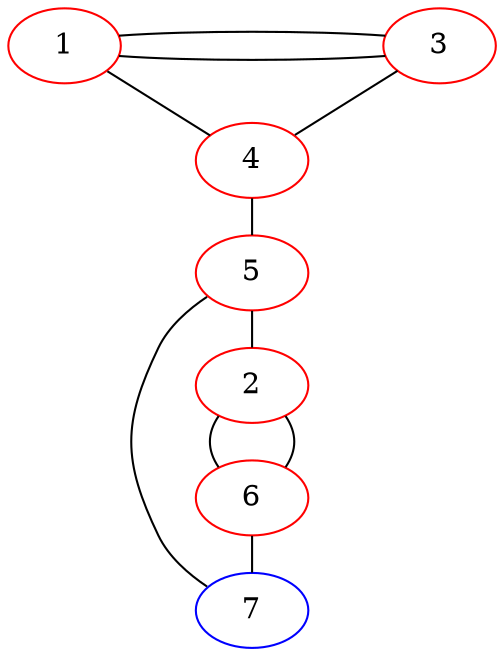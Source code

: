 graph {
  rankdir="LR";
  1 -- 3;
  1 -- 3;
  1 -- 4;
  4 -- 3;
  4 -- 5;
  5 -- 2;
  2 -- 6;
  2 -- 6;
  5 -- 7;
  6 -- 7;

  {
    rank="same";
    4;
    5;
    2;
    6;
    7;

  }

  1 [color="red"];
  2 [color="red"];
  3 [color="red"];
  4 [color="red"];
  5 [color="red"];
  6 [color="red"];
  7 [color="blue"];

}
